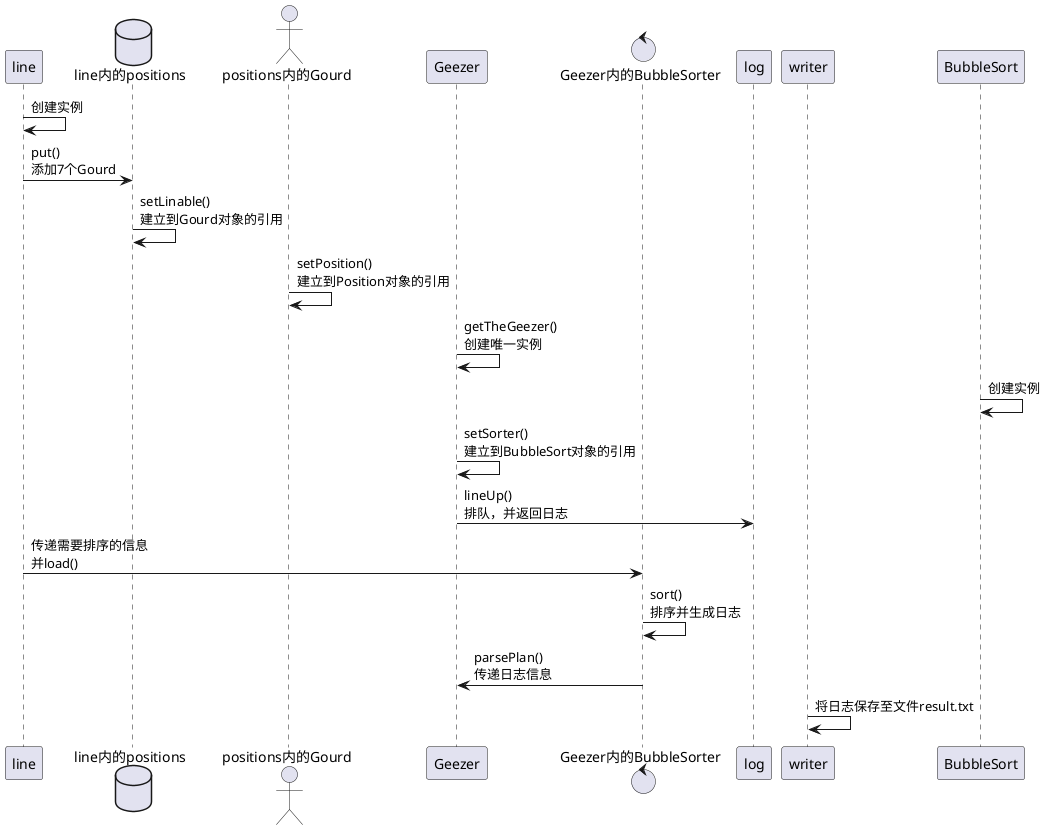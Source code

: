 @startuml time

participant line as line
database line内的positions as pos
actor positions内的Gourd as gourd
participant Geezer as geezer
control Geezer内的BubbleSorter as sorter
participant log
participant writer

line -> line : 创建实例
line -> pos : put()\n添加7个Gourd
pos -> pos : setLinable()\n建立到Gourd对象的引用
gourd -> gourd : setPosition()\n建立到Position对象的引用
geezer -> geezer : getTheGeezer()\n创建唯一实例
BubbleSort -> BubbleSort : 创建实例
geezer -> geezer : setSorter()\n建立到BubbleSort对象的引用
geezer -> log : lineUp()\n排队，并返回日志
line -> sorter : 传递需要排序的信息\n并load()
sorter -> sorter : sort()\n排序并生成日志
sorter -> geezer : parsePlan()\n传递日志信息
writer -> writer : 将日志保存至文件result.txt

@enduml